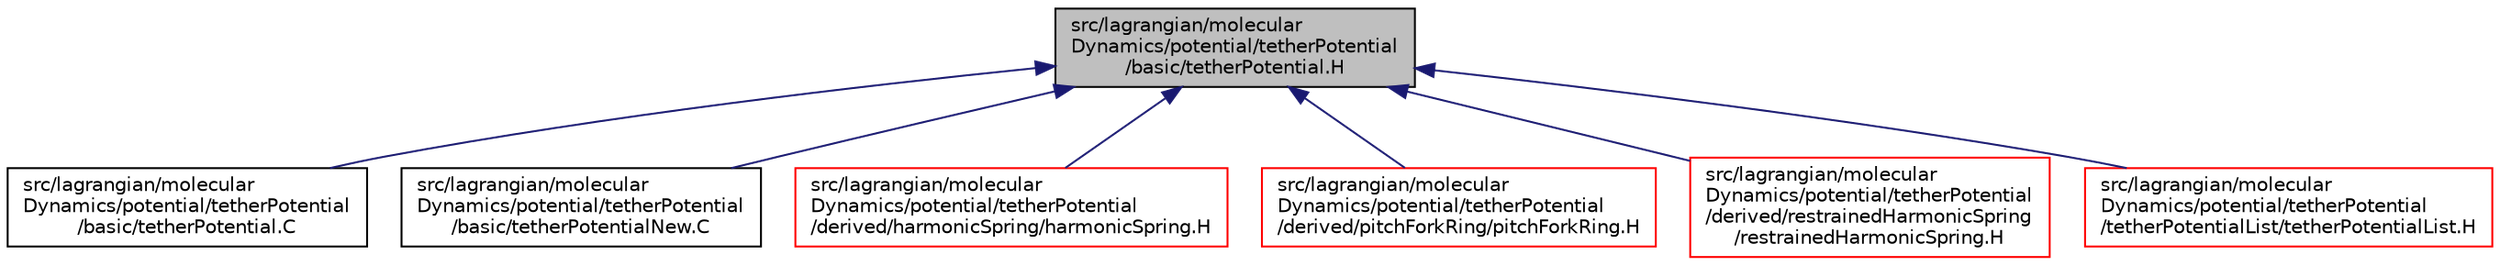 digraph "src/lagrangian/molecularDynamics/potential/tetherPotential/basic/tetherPotential.H"
{
  bgcolor="transparent";
  edge [fontname="Helvetica",fontsize="10",labelfontname="Helvetica",labelfontsize="10"];
  node [fontname="Helvetica",fontsize="10",shape=record];
  Node1 [label="src/lagrangian/molecular\lDynamics/potential/tetherPotential\l/basic/tetherPotential.H",height=0.2,width=0.4,color="black", fillcolor="grey75", style="filled", fontcolor="black"];
  Node1 -> Node2 [dir="back",color="midnightblue",fontsize="10",style="solid",fontname="Helvetica"];
  Node2 [label="src/lagrangian/molecular\lDynamics/potential/tetherPotential\l/basic/tetherPotential.C",height=0.2,width=0.4,color="black",URL="$a07068.html"];
  Node1 -> Node3 [dir="back",color="midnightblue",fontsize="10",style="solid",fontname="Helvetica"];
  Node3 [label="src/lagrangian/molecular\lDynamics/potential/tetherPotential\l/basic/tetherPotentialNew.C",height=0.2,width=0.4,color="black",URL="$a07070.html"];
  Node1 -> Node4 [dir="back",color="midnightblue",fontsize="10",style="solid",fontname="Helvetica"];
  Node4 [label="src/lagrangian/molecular\lDynamics/potential/tetherPotential\l/derived/harmonicSpring/harmonicSpring.H",height=0.2,width=0.4,color="red",URL="$a07072.html"];
  Node1 -> Node5 [dir="back",color="midnightblue",fontsize="10",style="solid",fontname="Helvetica"];
  Node5 [label="src/lagrangian/molecular\lDynamics/potential/tetherPotential\l/derived/pitchForkRing/pitchForkRing.H",height=0.2,width=0.4,color="red",URL="$a07074.html"];
  Node1 -> Node6 [dir="back",color="midnightblue",fontsize="10",style="solid",fontname="Helvetica"];
  Node6 [label="src/lagrangian/molecular\lDynamics/potential/tetherPotential\l/derived/restrainedHarmonicSpring\l/restrainedHarmonicSpring.H",height=0.2,width=0.4,color="red",URL="$a07076.html"];
  Node1 -> Node7 [dir="back",color="midnightblue",fontsize="10",style="solid",fontname="Helvetica"];
  Node7 [label="src/lagrangian/molecular\lDynamics/potential/tetherPotential\l/tetherPotentialList/tetherPotentialList.H",height=0.2,width=0.4,color="red",URL="$a07078.html"];
}
